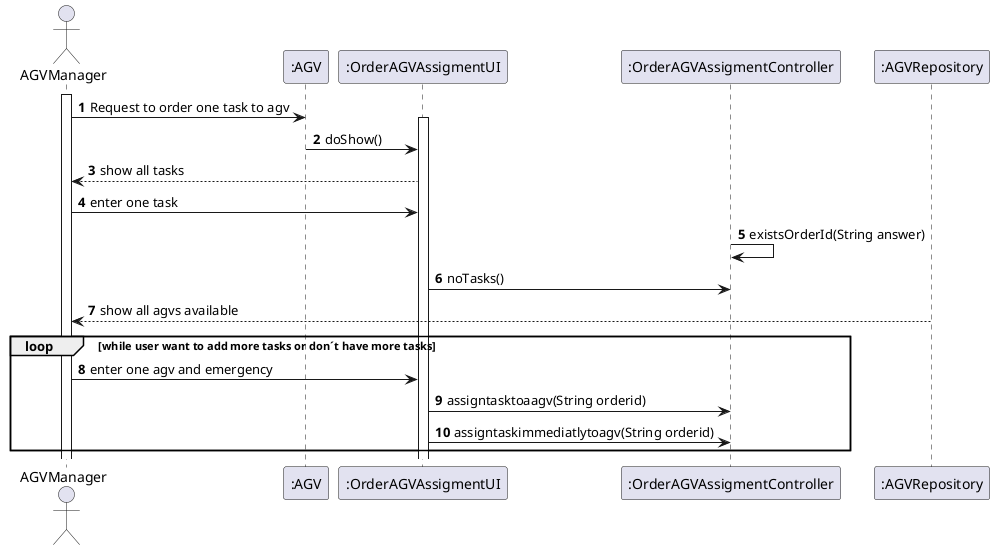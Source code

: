 @startuml
'https://plantuml.com/sequence-diagram

autonumber
actor AGVManager as Admin

participant ":AGV" as AGV
participant ":OrderAGVAssigmentUI" as UI
participant ":OrderAGVAssigmentController" as Controller
participant ":AGVRepository" as Repository
 activate Admin
Admin->AGV: Request to order one task to agv
activate UI
AGV->UI: doShow()
UI-->Admin: show all tasks
Admin->UI: enter one task
Controller->Controller: existsOrderId(String answer)
UI->Controller: noTasks()
Repository-->Admin: show all agvs available
loop while user want to add more tasks or don´t have more tasks
Admin->UI: enter one agv and emergency
UI->Controller: assigntasktoaagv(String orderid)
UI->Controller: assigntaskimmediatlytoagv(String orderid)
end
@enduml